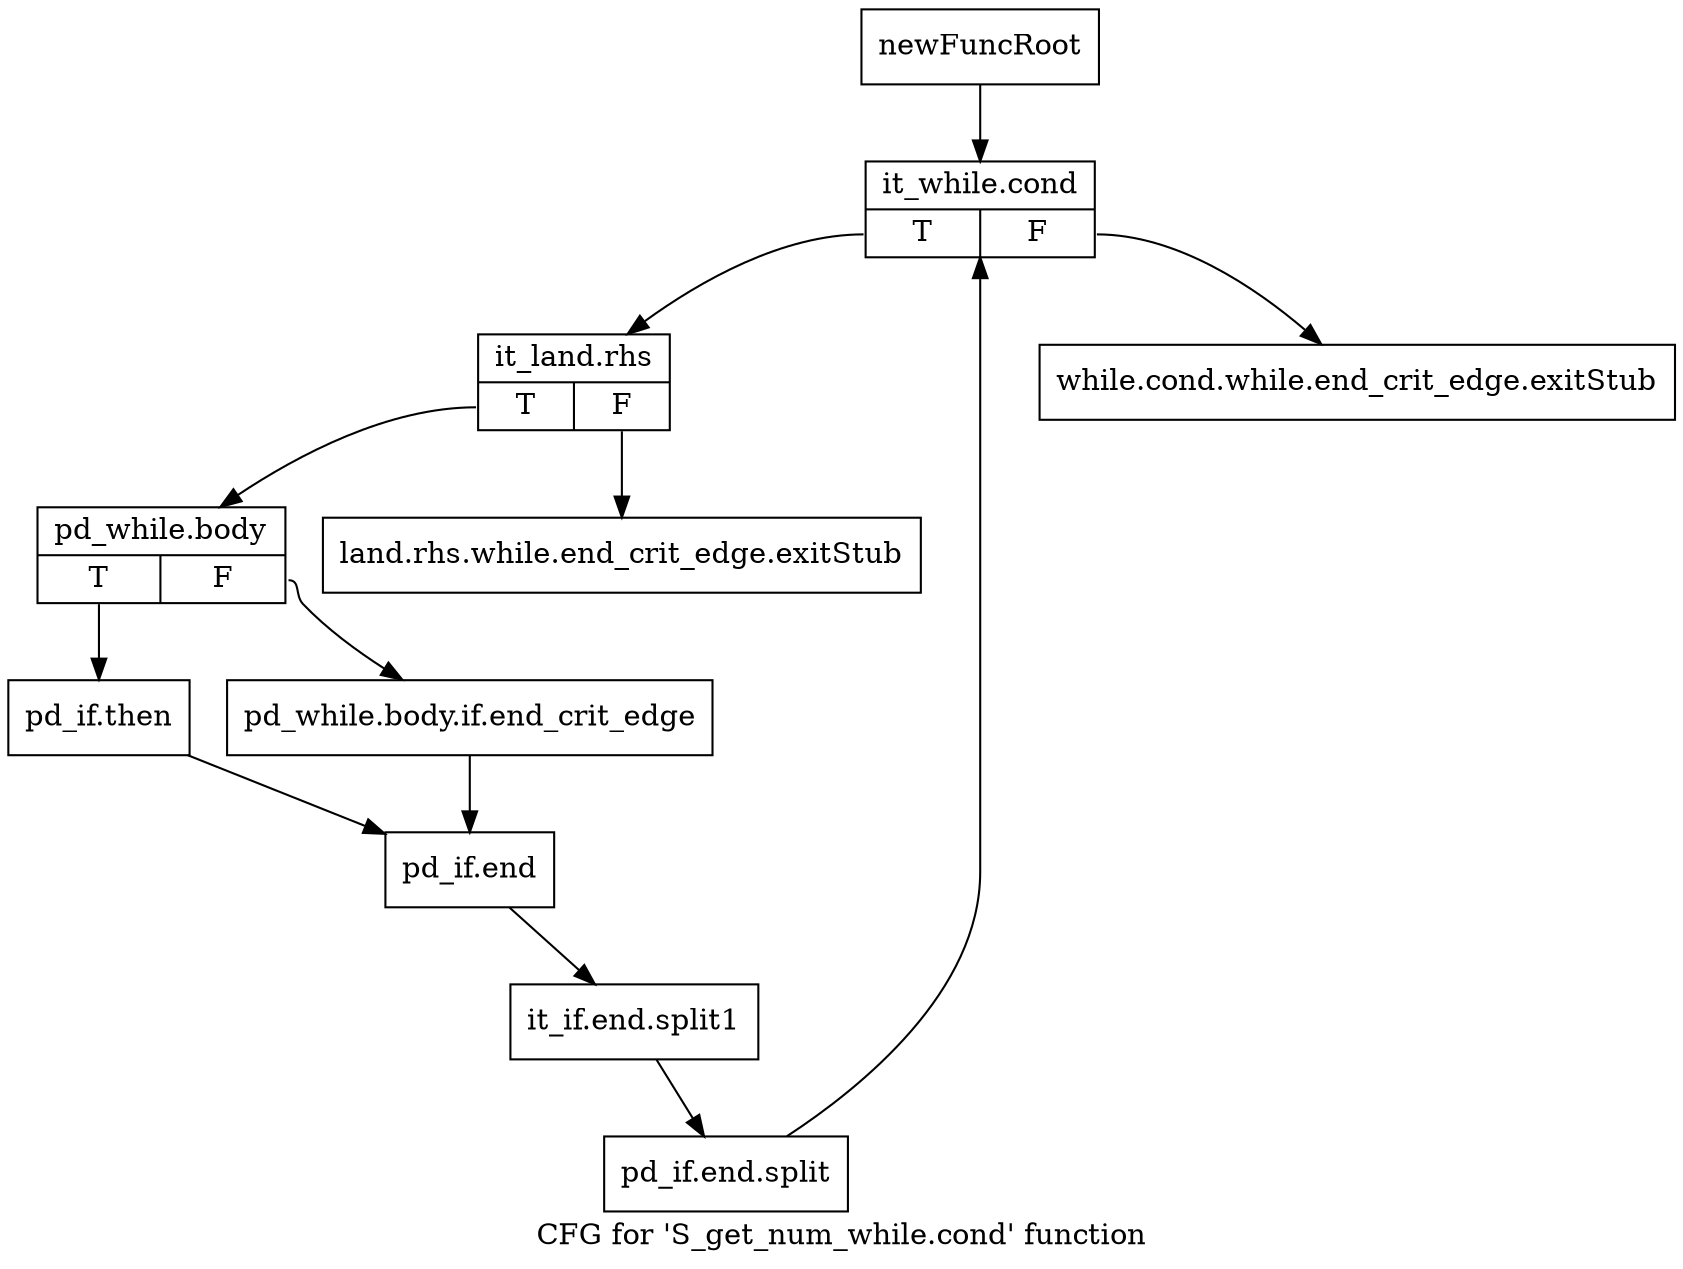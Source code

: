 digraph "CFG for 'S_get_num_while.cond' function" {
	label="CFG for 'S_get_num_while.cond' function";

	Node0x50a4a20 [shape=record,label="{newFuncRoot}"];
	Node0x50a4a20 -> Node0x50a5390;
	Node0x50a4a70 [shape=record,label="{while.cond.while.end_crit_edge.exitStub}"];
	Node0x50a5340 [shape=record,label="{land.rhs.while.end_crit_edge.exitStub}"];
	Node0x50a5390 [shape=record,label="{it_while.cond|{<s0>T|<s1>F}}"];
	Node0x50a5390:s0 -> Node0x50a53e0;
	Node0x50a5390:s1 -> Node0x50a4a70;
	Node0x50a53e0 [shape=record,label="{it_land.rhs|{<s0>T|<s1>F}}"];
	Node0x50a53e0:s0 -> Node0x50a5430;
	Node0x50a53e0:s1 -> Node0x50a5340;
	Node0x50a5430 [shape=record,label="{pd_while.body|{<s0>T|<s1>F}}"];
	Node0x50a5430:s0 -> Node0x50a54d0;
	Node0x50a5430:s1 -> Node0x50a5480;
	Node0x50a5480 [shape=record,label="{pd_while.body.if.end_crit_edge}"];
	Node0x50a5480 -> Node0x50a5520;
	Node0x50a54d0 [shape=record,label="{pd_if.then}"];
	Node0x50a54d0 -> Node0x50a5520;
	Node0x50a5520 [shape=record,label="{pd_if.end}"];
	Node0x50a5520 -> Node0x68102d0;
	Node0x68102d0 [shape=record,label="{it_if.end.split1}"];
	Node0x68102d0 -> Node0x6587bb0;
	Node0x6587bb0 [shape=record,label="{pd_if.end.split}"];
	Node0x6587bb0 -> Node0x50a5390;
}
